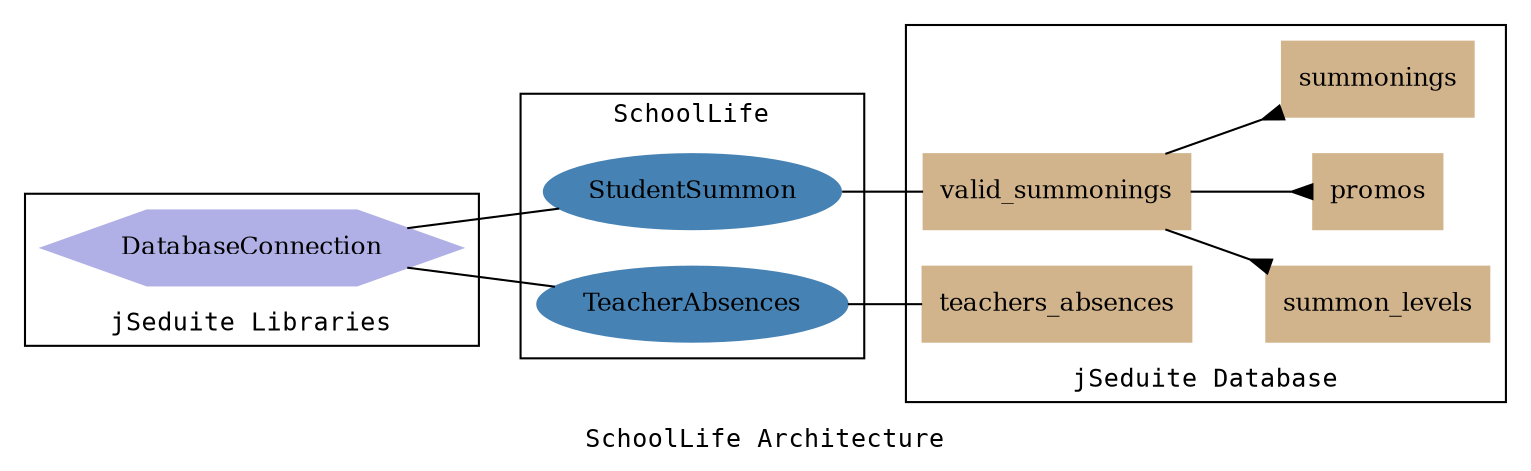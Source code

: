 digraph jSeduite_arch {

  label="SchoolLife Architecture";
  fontname="Courier";
  node [fontsize=12, style=filled, shape="ellipse", color="#4682B4"];
  edge [arrowhead="none"];
  fontsize=12;
  rankdir=LR ;


  subgraph cluster_database {
    label="jSeduite Database" ;
    labelloc=b;
    node [shape="box", color="#D2B48C"];
    edge [arrowhead="inv",arrowtail="inv"] ;

    summon_levels_db [label="summon_levels"];
    promos_db [label="promos"];
    summonings_db [label="summonings"];
    valid_summonings_view [label="valid_summonings"];
    teacher_absences_db [label="teachers_absences"];

    valid_summonings_view -> promos_db;
    valid_summonings_view -> summon_levels_db;
    valid_summonings_view -> summonings_db;
    {rank=same; valid_summonings_view; teacher_absences_db; }


  }

  subgraph cluster_librairies {
    label="jSeduite Libraries" ;
    labelloc=b;
    node [shape="hexagon",color="#B0B0E6",style="filled"];

    db_conn [label="DatabaseConnection"];
  }


  subgraph cluster_school_life {
    label="SchoolLife";

    students_summons [label="StudentSummon"];
    teacher_absences [label="TeacherAbsences"];
  }

  students_summons -> valid_summonings_view;
  db_conn -> students_summons;
  teacher_absences -> teacher_absences_db;
  db_conn -> teacher_absences;



}